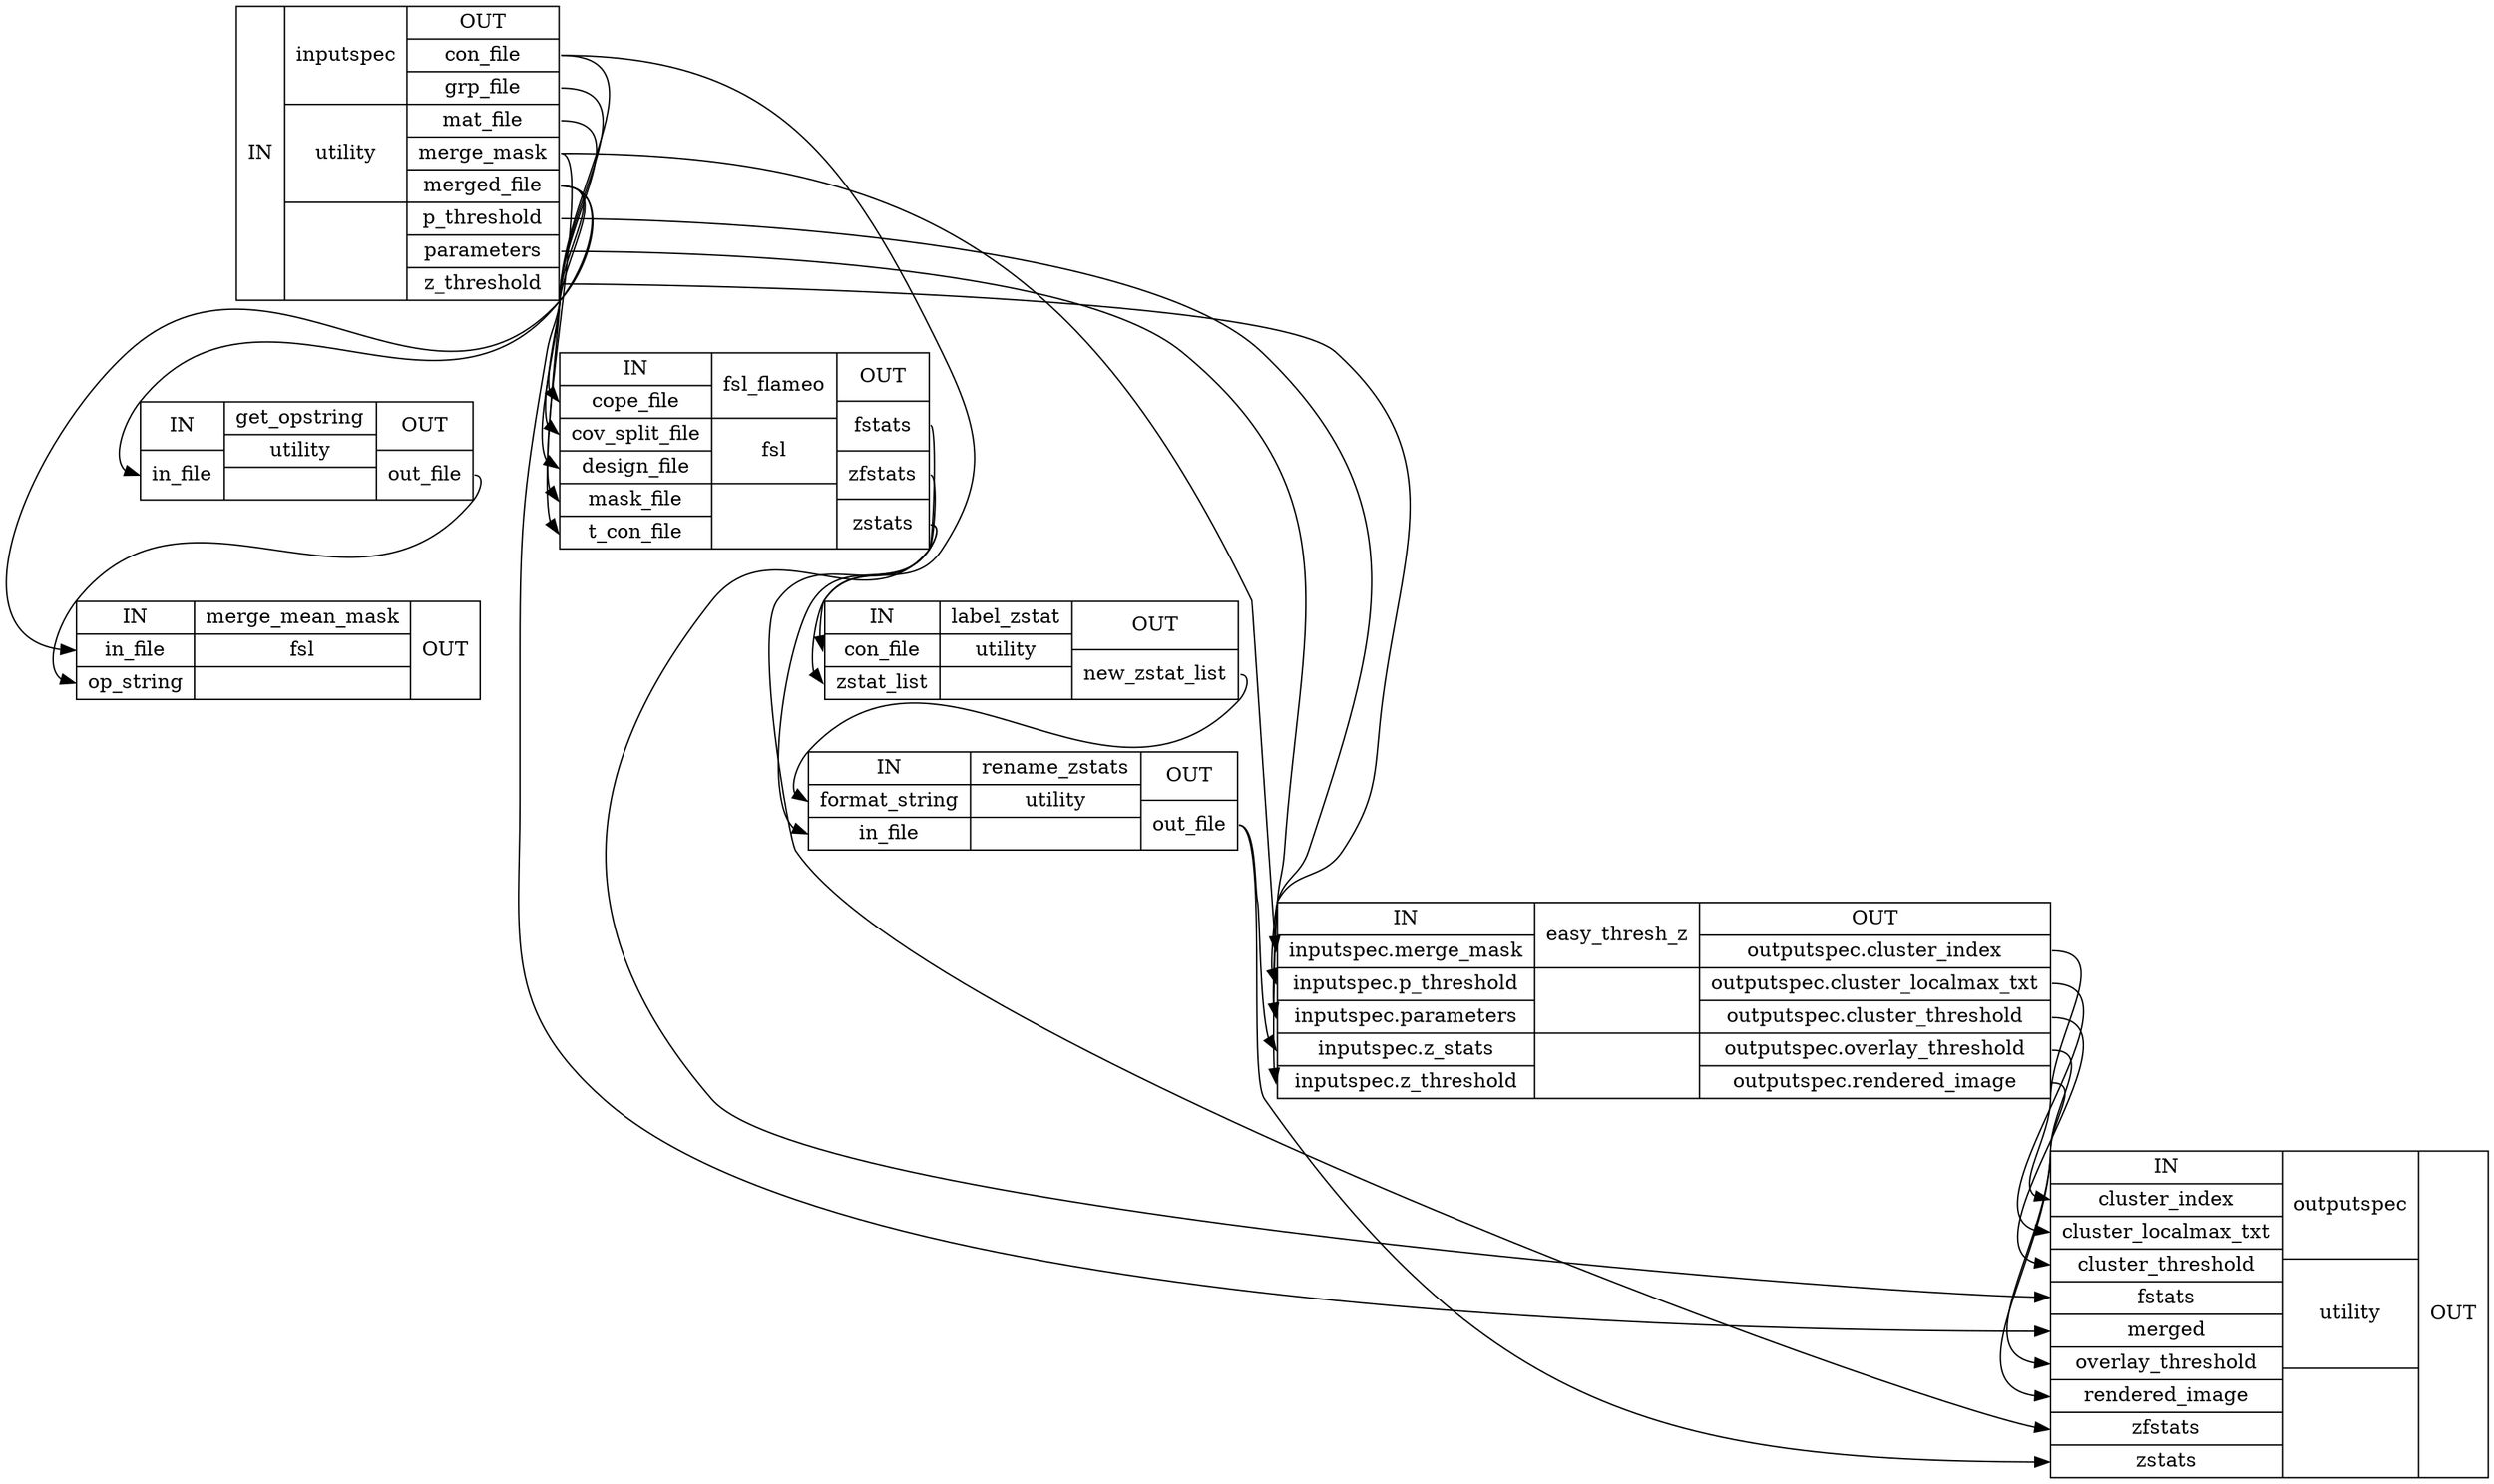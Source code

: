 digraph structs {
node [shape=record];
"groupAnalysisinputspec" [label="{IN}|{ inputspec | utility |  }|{OUT|<outconfile> con_file|<outgrpfile> grp_file|<outmatfile> mat_file|<outmergemask> merge_mask|<outmergedfile> merged_file|<outpthreshold> p_threshold|<outparameters> parameters|<outzthreshold> z_threshold}"];
"groupAnalysisget_opstring" [label="{IN|<ininfile> in_file}|{ get_opstring | utility |  }|{OUT|<outoutfile> out_file}"];
"groupAnalysismerge_mean_mask" [label="{IN|<ininfile> in_file|<inopstring> op_string}|{ merge_mean_mask | fsl |  }|{OUT}"];
"groupAnalysisfsl_flameo" [label="{IN|<incopefile> cope_file|<incovsplitfile> cov_split_file|<indesignfile> design_file|<inmaskfile> mask_file|<intconfile> t_con_file}|{ fsl_flameo | fsl |  }|{OUT|<outfstats> fstats|<outzfstats> zfstats|<outzstats> zstats}"];
"groupAnalysislabel_zstat" [label="{IN|<inconfile> con_file|<inzstatlist> zstat_list}|{ label_zstat | utility |  }|{OUT|<outnewzstatlist> new_zstat_list}"];
"groupAnalysisrename_zstats" [label="{IN|<informatstring> format_string|<ininfile> in_file}|{ rename_zstats | utility |  }|{OUT|<outoutfile> out_file}"];
"groupAnalysiseasy_thresh_z" [label="{IN|<ininputspecmergemask> inputspec.merge_mask|<ininputspecpthreshold> inputspec.p_threshold|<ininputspecparameters> inputspec.parameters|<ininputspeczstats> inputspec.z_stats|<ininputspeczthreshold> inputspec.z_threshold}|{ easy_thresh_z |  |  }|{OUT|<outoutputspecclusterindex> outputspec.cluster_index|<outoutputspecclusterlocalmaxtxt> outputspec.cluster_localmax_txt|<outoutputspecclusterthreshold> outputspec.cluster_threshold|<outoutputspecoverlaythreshold> outputspec.overlay_threshold|<outoutputspecrenderedimage> outputspec.rendered_image}"];
"groupAnalysisoutputspec" [label="{IN|<inclusterindex> cluster_index|<inclusterlocalmaxtxt> cluster_localmax_txt|<inclusterthreshold> cluster_threshold|<infstats> fstats|<inmerged> merged|<inoverlaythreshold> overlay_threshold|<inrenderedimage> rendered_image|<inzfstats> zfstats|<inzstats> zstats}|{ outputspec | utility |  }|{OUT}"];
"groupAnalysiseasy_thresh_z":"outoutputspecclusterindex":e -> "groupAnalysisoutputspec":"inclusterindex":w;
"groupAnalysiseasy_thresh_z":"outoutputspecclusterlocalmaxtxt":e -> "groupAnalysisoutputspec":"inclusterlocalmaxtxt":w;
"groupAnalysiseasy_thresh_z":"outoutputspecclusterthreshold":e -> "groupAnalysisoutputspec":"inclusterthreshold":w;
"groupAnalysiseasy_thresh_z":"outoutputspecoverlaythreshold":e -> "groupAnalysisoutputspec":"inoverlaythreshold":w;
"groupAnalysiseasy_thresh_z":"outoutputspecrenderedimage":e -> "groupAnalysisoutputspec":"inrenderedimage":w;
"groupAnalysisfsl_flameo":"outfstats":e -> "groupAnalysisoutputspec":"infstats":w;
"groupAnalysisfsl_flameo":"outzfstats":e -> "groupAnalysisoutputspec":"inzfstats":w;
"groupAnalysisfsl_flameo":"outzstats":e -> "groupAnalysislabel_zstat":"inzstatlist":w;
"groupAnalysisfsl_flameo":"outzstats":e -> "groupAnalysisrename_zstats":"ininfile":w;
"groupAnalysisget_opstring":"outoutfile":e -> "groupAnalysismerge_mean_mask":"inopstring":w;
"groupAnalysisinputspec":"outconfile":e -> "groupAnalysisfsl_flameo":"intconfile":w;
"groupAnalysisinputspec":"outconfile":e -> "groupAnalysislabel_zstat":"inconfile":w;
"groupAnalysisinputspec":"outgrpfile":e -> "groupAnalysisfsl_flameo":"incovsplitfile":w;
"groupAnalysisinputspec":"outmatfile":e -> "groupAnalysisfsl_flameo":"indesignfile":w;
"groupAnalysisinputspec":"outmergedfile":e -> "groupAnalysisfsl_flameo":"incopefile":w;
"groupAnalysisinputspec":"outmergedfile":e -> "groupAnalysisget_opstring":"ininfile":w;
"groupAnalysisinputspec":"outmergedfile":e -> "groupAnalysismerge_mean_mask":"ininfile":w;
"groupAnalysisinputspec":"outmergedfile":e -> "groupAnalysisoutputspec":"inmerged":w;
"groupAnalysisinputspec":"outmergemask":e -> "groupAnalysiseasy_thresh_z":"ininputspecmergemask":w;
"groupAnalysisinputspec":"outmergemask":e -> "groupAnalysisfsl_flameo":"inmaskfile":w;
"groupAnalysisinputspec":"outparameters":e -> "groupAnalysiseasy_thresh_z":"ininputspecparameters":w;
"groupAnalysisinputspec":"outpthreshold":e -> "groupAnalysiseasy_thresh_z":"ininputspecpthreshold":w;
"groupAnalysisinputspec":"outzthreshold":e -> "groupAnalysiseasy_thresh_z":"ininputspeczthreshold":w;
"groupAnalysislabel_zstat":"outnewzstatlist":e -> "groupAnalysisrename_zstats":"informatstring":w;
"groupAnalysisrename_zstats":"outoutfile":e -> "groupAnalysiseasy_thresh_z":"ininputspeczstats":w;
"groupAnalysisrename_zstats":"outoutfile":e -> "groupAnalysisoutputspec":"inzstats":w;
}
